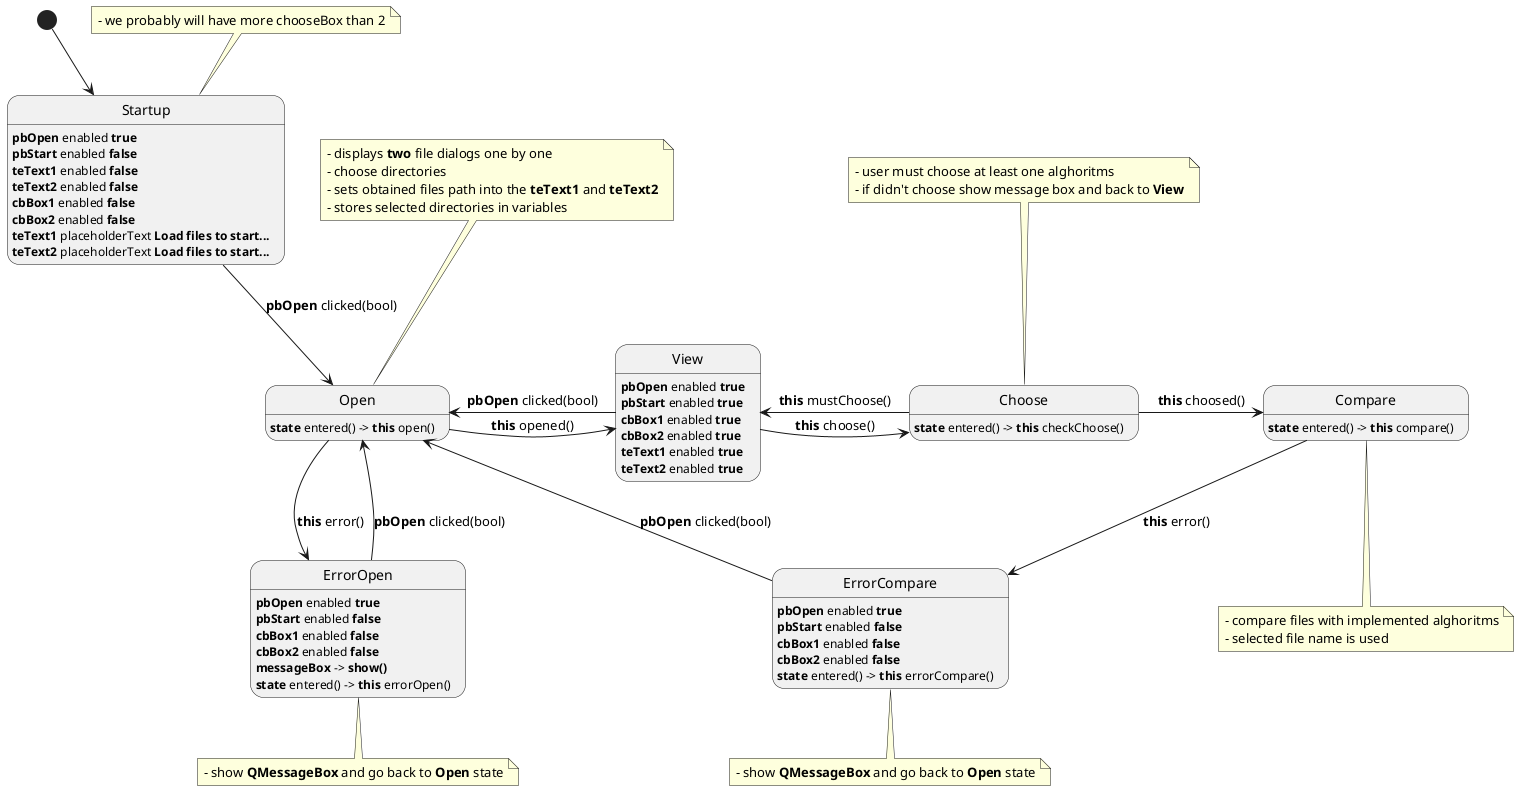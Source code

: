 @startuml

    [*] -down-> Startup
    Startup -down-> Open : <b>pbOpen</b> clicked(bool)
    ErrorOpen -up-> Open : <b>pbOpen</b> clicked(bool)
    Open -right-> View : <b>this</b> opened()
    Open -down-> ErrorOpen : <b>this</b> error()
    View -left-> Open : <b>pbOpen</b> clicked(bool)
    View -right-> Choose : <b>this</b> choose()
    Choose -left-> View : <b>this</b> mustChoose()
    Choose -right-> Compare : <b>this</b> choosed()
    Compare -down-> ErrorCompare : <b>this</b> error()
    ErrorCompare -up-> Open: <b>pbOpen</b> clicked(bool)

    note top of Startup
    - we probably will have more chooseBox than 2
    end note

    note top of Open 
    - displays <b>two</b> file dialogs one by one
    - choose directories
    - sets obtained files path into the <b>teText1</b> and <b>teText2</b>
    - stores selected directories in variables
    end note

    note top of Choose 
    - user must choose at least one alghoritms
    - if didn't choose show message box and back to <b>View</b>
    end note

    note bottom of Compare
    - compare files with implemented alghoritms
    - selected file name is used
    end note

    note bottom of ErrorOpen
    - show <b>QMessageBox</b> and go back to <b>Open</b> state
    end note

    note bottom of ErrorCompare
    - show <b>QMessageBox</b> and go back to <b>Open</b> state
    end note

    Startup: <b>pbOpen</b> enabled <b>true</b>
    Startup: <b>pbStart</b> enabled <b>false</b>
    Startup: <b>teText1</b> enabled <b>false</b>
    Startup: <b>teText2</b> enabled <b>false</b>
    Startup: <b>cbBox1</b> enabled <b>false</b>
    Startup: <b>cbBox2</b> enabled <b>false</b>
    Startup: <b>teText1</b> placeholderText <b>Load files to start...</b>
    Startup: <b>teText2</b> placeholderText <b>Load files to start...</b>

    Open: <b>state</b> entered() -> <b>this</b> open()

    View: <b>pbOpen</b> enabled <b>true</b>
    View: <b>pbStart</b> enabled <b>true</b>
    View: <b>cbBox1</b> enabled <b>true</b>
    View: <b>cbBox2</b> enabled <b>true</b>
    View: <b>teText1</b> enabled <b>true</b>
    View: <b>teText2</b> enabled <b>true</b>

    Compare: <b>state</b> entered() -> <b>this</b> compare()

    Choose: <b>state</b> entered() -> <b>this</b> checkChoose()

    ErrorOpen: <b>pbOpen</b> enabled <b>true</b>
    ErrorOpen: <b>pbStart</b> enabled <b>false</b>
    ErrorOpen: <b>cbBox1</b> enabled <b>false</b>
    ErrorOpen: <b>cbBox2</b> enabled <b>false</b>
    ErrorOpen: <b>messageBox</b> -> <b>show()</b>
    ErrorOpen: <b>state</b> entered() -> <b>this</b> errorOpen()
    

    ErrorCompare: <b>pbOpen</b> enabled <b>true</b>
    ErrorCompare: <b>pbStart</b> enabled <b>false</b>
    ErrorCompare: <b>cbBox1</b> enabled <b>false</b>
    ErrorCompare: <b>cbBox2</b> enabled <b>false</b>
    ErrorCompare: <b>state</b> entered() -> <b>this</b> errorCompare()

@enduml